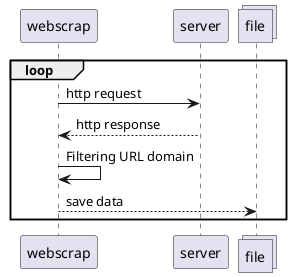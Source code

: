 /'
数据爬取流程
'/
@startuml
loop
webscrap -> server:http request
server --> webscrap:http response
webscrap -> webscrap:Filtering URL domain
collections file
webscrap --> file:save data
end
@enduml